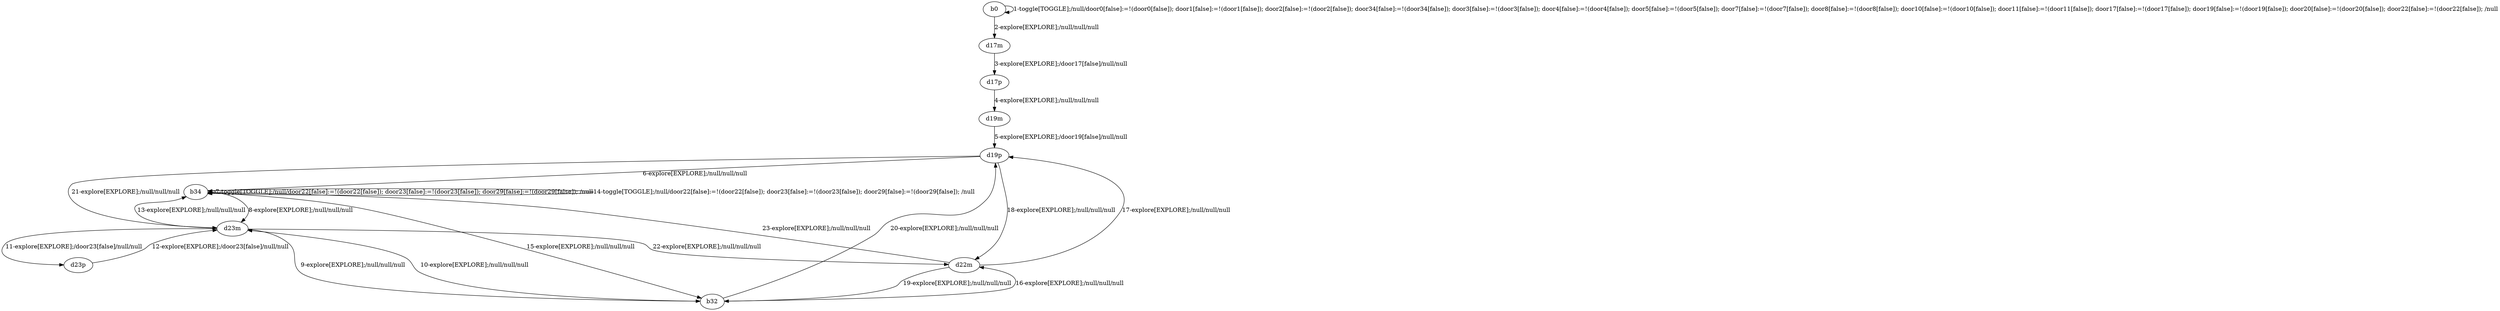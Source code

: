 # Total number of goals covered by this test: 1
# d22m --> b34

digraph g {
"b0" -> "b0" [label = "1-toggle[TOGGLE];/null/door0[false]:=!(door0[false]); door1[false]:=!(door1[false]); door2[false]:=!(door2[false]); door34[false]:=!(door34[false]); door3[false]:=!(door3[false]); door4[false]:=!(door4[false]); door5[false]:=!(door5[false]); door7[false]:=!(door7[false]); door8[false]:=!(door8[false]); door10[false]:=!(door10[false]); door11[false]:=!(door11[false]); door17[false]:=!(door17[false]); door19[false]:=!(door19[false]); door20[false]:=!(door20[false]); door22[false]:=!(door22[false]); /null"];
"b0" -> "d17m" [label = "2-explore[EXPLORE];/null/null/null"];
"d17m" -> "d17p" [label = "3-explore[EXPLORE];/door17[false]/null/null"];
"d17p" -> "d19m" [label = "4-explore[EXPLORE];/null/null/null"];
"d19m" -> "d19p" [label = "5-explore[EXPLORE];/door19[false]/null/null"];
"d19p" -> "b34" [label = "6-explore[EXPLORE];/null/null/null"];
"b34" -> "b34" [label = "7-toggle[TOGGLE];/null/door22[false]:=!(door22[false]); door23[false]:=!(door23[false]); door29[false]:=!(door29[false]); /null"];
"b34" -> "d23m" [label = "8-explore[EXPLORE];/null/null/null"];
"d23m" -> "b32" [label = "9-explore[EXPLORE];/null/null/null"];
"b32" -> "d23m" [label = "10-explore[EXPLORE];/null/null/null"];
"d23m" -> "d23p" [label = "11-explore[EXPLORE];/door23[false]/null/null"];
"d23p" -> "d23m" [label = "12-explore[EXPLORE];/door23[false]/null/null"];
"d23m" -> "b34" [label = "13-explore[EXPLORE];/null/null/null"];
"b34" -> "b34" [label = "14-toggle[TOGGLE];/null/door22[false]:=!(door22[false]); door23[false]:=!(door23[false]); door29[false]:=!(door29[false]); /null"];
"b34" -> "b32" [label = "15-explore[EXPLORE];/null/null/null"];
"b32" -> "d22m" [label = "16-explore[EXPLORE];/null/null/null"];
"d22m" -> "d19p" [label = "17-explore[EXPLORE];/null/null/null"];
"d19p" -> "d22m" [label = "18-explore[EXPLORE];/null/null/null"];
"d22m" -> "b32" [label = "19-explore[EXPLORE];/null/null/null"];
"b32" -> "d19p" [label = "20-explore[EXPLORE];/null/null/null"];
"d19p" -> "d23m" [label = "21-explore[EXPLORE];/null/null/null"];
"d23m" -> "d22m" [label = "22-explore[EXPLORE];/null/null/null"];
"d22m" -> "b34" [label = "23-explore[EXPLORE];/null/null/null"];
}